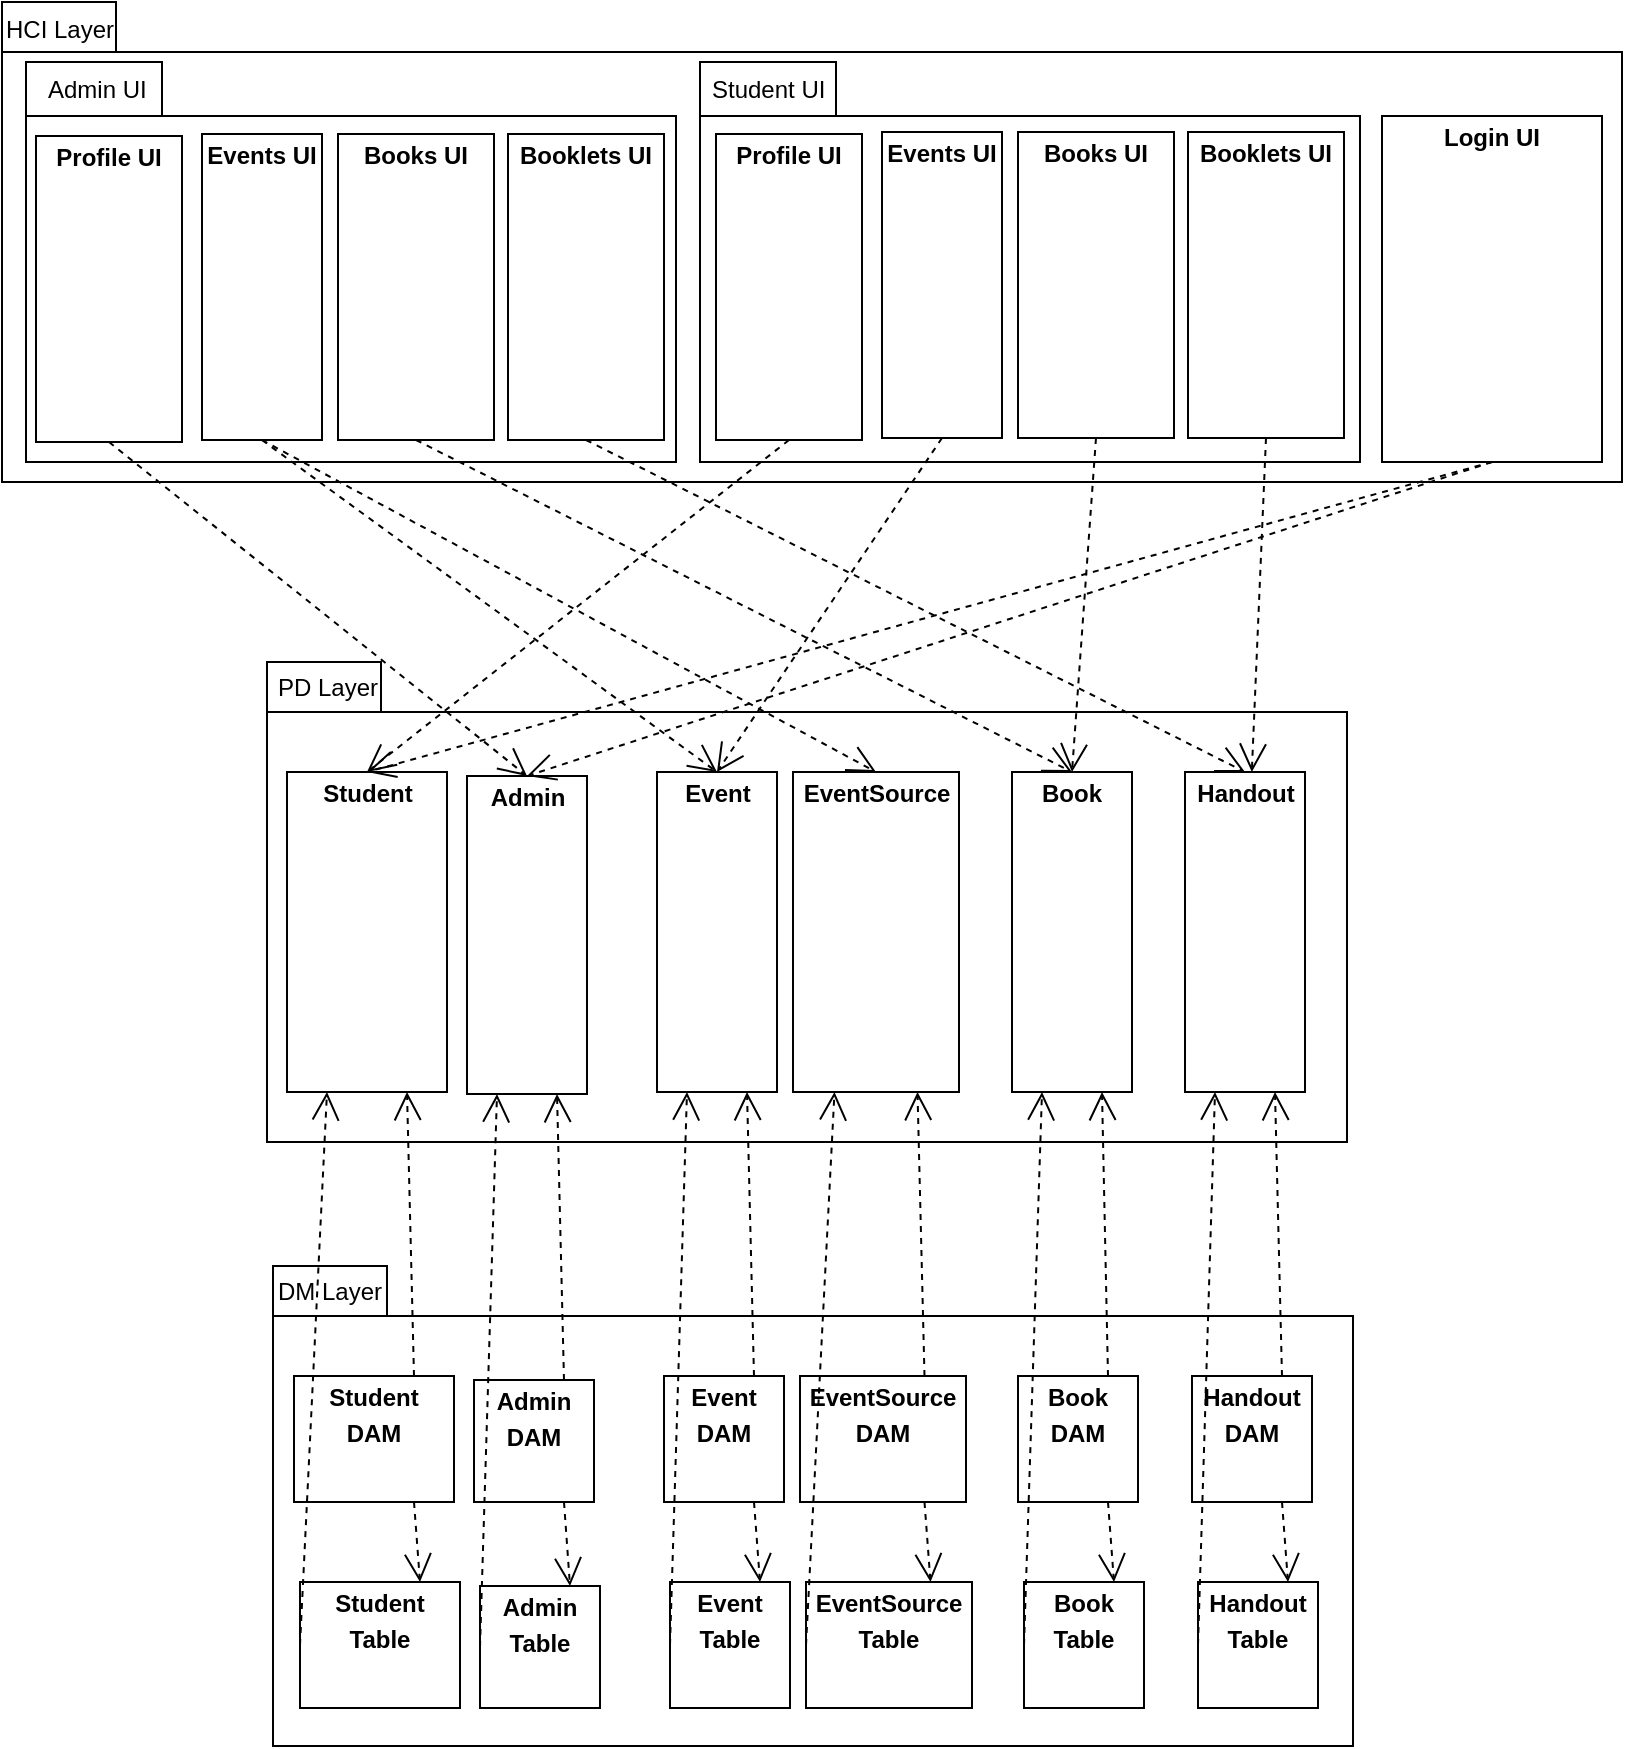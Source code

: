 <mxfile version="10.8.9" type="github"><diagram id="aiDPu9-GnJNscozK1WnX" name="Page-1"><mxGraphModel dx="887" dy="549" grid="1" gridSize="10" guides="1" tooltips="1" connect="1" arrows="1" fold="1" page="1" pageScale="1" pageWidth="827" pageHeight="1169" math="0" shadow="0"><root><mxCell id="0"/><mxCell id="1" parent="0"/><mxCell id="nNwG5wAP5qQQhcy-WpPR-1" value="" style="shape=folder;fontStyle=1;spacingTop=10;tabWidth=57;tabHeight=25;tabPosition=left;html=1;" parent="1" vertex="1"><mxGeometry x="10" y="70" width="810" height="240" as="geometry"/></mxCell><mxCell id="nNwG5wAP5qQQhcy-WpPR-2" value="HCI Layer" style="text;html=1;" parent="1" vertex="1"><mxGeometry x="10" y="70" width="80" height="30" as="geometry"/></mxCell><mxCell id="nNwG5wAP5qQQhcy-WpPR-3" value="" style="shape=folder;fontStyle=1;spacingTop=10;tabWidth=68;tabHeight=27;tabPosition=left;html=1;" parent="1" vertex="1"><mxGeometry x="22" y="100" width="325" height="200" as="geometry"/></mxCell><mxCell id="nNwG5wAP5qQQhcy-WpPR-4" value="Admin UI" style="text;html=1;" parent="1" vertex="1"><mxGeometry x="31" y="100" width="70" height="30" as="geometry"/></mxCell><mxCell id="nNwG5wAP5qQQhcy-WpPR-5" value="" style="shape=folder;fontStyle=1;spacingTop=10;tabWidth=68;tabHeight=27;tabPosition=left;html=1;" parent="1" vertex="1"><mxGeometry x="359" y="100" width="330" height="200" as="geometry"/></mxCell><mxCell id="nNwG5wAP5qQQhcy-WpPR-6" value="Student UI" style="text;html=1;" parent="1" vertex="1"><mxGeometry x="363" y="100" width="70" height="30" as="geometry"/></mxCell><mxCell id="aJyH7VfGCh503PadR-Y3-6" value="&lt;p style=&quot;margin: 0px ; margin-top: 4px ; text-align: center&quot;&gt;&lt;b&gt;Login UI&lt;/b&gt;&lt;/p&gt;" style="verticalAlign=top;align=left;overflow=fill;fontSize=12;fontFamily=Helvetica;html=1;" vertex="1" parent="1"><mxGeometry x="700" y="127" width="110" height="173" as="geometry"/></mxCell><mxCell id="aJyH7VfGCh503PadR-Y3-10" value="&lt;p style=&quot;margin: 0px ; margin-top: 4px ; text-align: center&quot;&gt;&lt;b&gt;Profile UI&lt;/b&gt;&lt;/p&gt;" style="verticalAlign=top;align=left;overflow=fill;fontSize=12;fontFamily=Helvetica;html=1;" vertex="1" parent="1"><mxGeometry x="27" y="137" width="73" height="153" as="geometry"/></mxCell><mxCell id="aJyH7VfGCh503PadR-Y3-12" value="&lt;p style=&quot;margin: 0px ; margin-top: 4px ; text-align: center&quot;&gt;&lt;b&gt;Events UI&lt;/b&gt;&lt;/p&gt;" style="verticalAlign=top;align=left;overflow=fill;fontSize=12;fontFamily=Helvetica;html=1;" vertex="1" parent="1"><mxGeometry x="110" y="136" width="60" height="153" as="geometry"/></mxCell><mxCell id="aJyH7VfGCh503PadR-Y3-13" value="&lt;p style=&quot;margin: 0px ; margin-top: 4px ; text-align: center&quot;&gt;&lt;b&gt;Books UI&lt;/b&gt;&lt;/p&gt;" style="verticalAlign=top;align=left;overflow=fill;fontSize=12;fontFamily=Helvetica;html=1;" vertex="1" parent="1"><mxGeometry x="178" y="136" width="78" height="153" as="geometry"/></mxCell><mxCell id="aJyH7VfGCh503PadR-Y3-14" value="&lt;p style=&quot;margin: 0px ; margin-top: 4px ; text-align: center&quot;&gt;&lt;b&gt;Booklets UI&lt;/b&gt;&lt;/p&gt;" style="verticalAlign=top;align=left;overflow=fill;fontSize=12;fontFamily=Helvetica;html=1;" vertex="1" parent="1"><mxGeometry x="263" y="136" width="78" height="153" as="geometry"/></mxCell><mxCell id="aJyH7VfGCh503PadR-Y3-15" value="&lt;p style=&quot;margin: 0px ; margin-top: 4px ; text-align: center&quot;&gt;&lt;b&gt;Profile UI&lt;/b&gt;&lt;/p&gt;" style="verticalAlign=top;align=left;overflow=fill;fontSize=12;fontFamily=Helvetica;html=1;" vertex="1" parent="1"><mxGeometry x="367" y="136" width="73" height="153" as="geometry"/></mxCell><mxCell id="aJyH7VfGCh503PadR-Y3-16" value="&lt;p style=&quot;margin: 0px ; margin-top: 4px ; text-align: center&quot;&gt;&lt;b&gt;Events UI&lt;/b&gt;&lt;/p&gt;" style="verticalAlign=top;align=left;overflow=fill;fontSize=12;fontFamily=Helvetica;html=1;" vertex="1" parent="1"><mxGeometry x="450" y="135" width="60" height="153" as="geometry"/></mxCell><mxCell id="aJyH7VfGCh503PadR-Y3-17" value="&lt;p style=&quot;margin: 0px ; margin-top: 4px ; text-align: center&quot;&gt;&lt;b&gt;Books UI&lt;/b&gt;&lt;/p&gt;" style="verticalAlign=top;align=left;overflow=fill;fontSize=12;fontFamily=Helvetica;html=1;" vertex="1" parent="1"><mxGeometry x="518" y="135" width="78" height="153" as="geometry"/></mxCell><mxCell id="aJyH7VfGCh503PadR-Y3-18" value="&lt;p style=&quot;margin: 0px ; margin-top: 4px ; text-align: center&quot;&gt;&lt;b&gt;Booklets UI&lt;/b&gt;&lt;/p&gt;" style="verticalAlign=top;align=left;overflow=fill;fontSize=12;fontFamily=Helvetica;html=1;" vertex="1" parent="1"><mxGeometry x="603" y="135" width="78" height="153" as="geometry"/></mxCell><mxCell id="aJyH7VfGCh503PadR-Y3-19" value="" style="shape=folder;fontStyle=1;spacingTop=10;tabWidth=57;tabHeight=25;tabPosition=left;html=1;" vertex="1" parent="1"><mxGeometry x="142.5" y="400" width="540" height="240" as="geometry"/></mxCell><mxCell id="aJyH7VfGCh503PadR-Y3-20" value="PD Layer" style="text;html=1;resizable=0;points=[];autosize=1;align=left;verticalAlign=top;spacingTop=-4;" vertex="1" parent="1"><mxGeometry x="145.5" y="402.5" width="70" height="20" as="geometry"/></mxCell><mxCell id="aJyH7VfGCh503PadR-Y3-24" value="&lt;p style=&quot;margin: 0px ; margin-top: 4px ; text-align: center&quot;&gt;&lt;b&gt;Student&lt;/b&gt;&lt;/p&gt;" style="verticalAlign=top;align=left;overflow=fill;fontSize=12;fontFamily=Helvetica;html=1;" vertex="1" parent="1"><mxGeometry x="152.5" y="455" width="80" height="160" as="geometry"/></mxCell><mxCell id="aJyH7VfGCh503PadR-Y3-25" value="&lt;p style=&quot;margin: 0px ; margin-top: 4px ; text-align: center&quot;&gt;&lt;b&gt;Admin&lt;/b&gt;&lt;/p&gt;" style="verticalAlign=top;align=left;overflow=fill;fontSize=12;fontFamily=Helvetica;html=1;" vertex="1" parent="1"><mxGeometry x="242.5" y="457" width="60" height="159" as="geometry"/></mxCell><mxCell id="aJyH7VfGCh503PadR-Y3-32" value="&lt;p style=&quot;margin: 0px ; margin-top: 4px ; text-align: center&quot;&gt;&lt;b&gt;Event&lt;/b&gt;&lt;/p&gt;" style="verticalAlign=top;align=left;overflow=fill;fontSize=12;fontFamily=Helvetica;html=1;" vertex="1" parent="1"><mxGeometry x="337.5" y="455" width="60" height="160" as="geometry"/></mxCell><mxCell id="aJyH7VfGCh503PadR-Y3-33" value="&lt;p style=&quot;margin: 0px ; margin-top: 4px ; text-align: center&quot;&gt;&lt;b&gt;EventSource&lt;/b&gt;&lt;/p&gt;" style="verticalAlign=top;align=left;overflow=fill;fontSize=12;fontFamily=Helvetica;html=1;" vertex="1" parent="1"><mxGeometry x="405.5" y="455" width="83" height="160" as="geometry"/></mxCell><mxCell id="aJyH7VfGCh503PadR-Y3-34" value="&lt;p style=&quot;margin: 0px ; margin-top: 4px ; text-align: center&quot;&gt;&lt;b&gt;Book&lt;/b&gt;&lt;/p&gt;" style="verticalAlign=top;align=left;overflow=fill;fontSize=12;fontFamily=Helvetica;html=1;" vertex="1" parent="1"><mxGeometry x="515" y="455" width="60" height="160" as="geometry"/></mxCell><mxCell id="aJyH7VfGCh503PadR-Y3-35" value="&lt;p style=&quot;margin: 0px ; margin-top: 4px ; text-align: center&quot;&gt;&lt;b&gt;Handout&lt;/b&gt;&lt;/p&gt;" style="verticalAlign=top;align=left;overflow=fill;fontSize=12;fontFamily=Helvetica;html=1;" vertex="1" parent="1"><mxGeometry x="601.5" y="455" width="60" height="160" as="geometry"/></mxCell><mxCell id="aJyH7VfGCh503PadR-Y3-36" value="" style="shape=folder;fontStyle=1;spacingTop=10;tabWidth=57;tabHeight=25;tabPosition=left;html=1;" vertex="1" parent="1"><mxGeometry x="145.5" y="702" width="540" height="240" as="geometry"/></mxCell><mxCell id="aJyH7VfGCh503PadR-Y3-37" value="DM Layer" style="text;html=1;resizable=0;points=[];autosize=1;align=left;verticalAlign=top;spacingTop=-4;" vertex="1" parent="1"><mxGeometry x="146" y="704.5" width="70" height="20" as="geometry"/></mxCell><mxCell id="aJyH7VfGCh503PadR-Y3-38" value="&lt;p style=&quot;margin: 0px ; margin-top: 4px ; text-align: center&quot;&gt;&lt;b&gt;Student&lt;/b&gt;&lt;/p&gt;&lt;p style=&quot;margin: 0px ; margin-top: 4px ; text-align: center&quot;&gt;&lt;b&gt;DAM&lt;/b&gt;&lt;/p&gt;" style="verticalAlign=top;align=left;overflow=fill;fontSize=12;fontFamily=Helvetica;html=1;" vertex="1" parent="1"><mxGeometry x="156" y="757" width="80" height="63" as="geometry"/></mxCell><mxCell id="aJyH7VfGCh503PadR-Y3-39" value="&lt;p style=&quot;margin: 0px ; margin-top: 4px ; text-align: center&quot;&gt;&lt;b&gt;Admin&lt;/b&gt;&lt;/p&gt;&lt;p style=&quot;margin: 0px ; margin-top: 4px ; text-align: center&quot;&gt;&lt;b&gt;DAM&lt;/b&gt;&lt;/p&gt;" style="verticalAlign=top;align=left;overflow=fill;fontSize=12;fontFamily=Helvetica;html=1;" vertex="1" parent="1"><mxGeometry x="246" y="759" width="60" height="61" as="geometry"/></mxCell><mxCell id="aJyH7VfGCh503PadR-Y3-40" value="&lt;p style=&quot;margin: 0px ; margin-top: 4px ; text-align: center&quot;&gt;&lt;b&gt;Event&lt;/b&gt;&lt;/p&gt;&lt;p style=&quot;margin: 0px ; margin-top: 4px ; text-align: center&quot;&gt;&lt;b&gt;DAM&lt;/b&gt;&lt;/p&gt;" style="verticalAlign=top;align=left;overflow=fill;fontSize=12;fontFamily=Helvetica;html=1;" vertex="1" parent="1"><mxGeometry x="341" y="757" width="60" height="63" as="geometry"/></mxCell><mxCell id="aJyH7VfGCh503PadR-Y3-41" value="&lt;p style=&quot;margin: 0px ; margin-top: 4px ; text-align: center&quot;&gt;&lt;b&gt;EventSource&lt;/b&gt;&lt;/p&gt;&lt;p style=&quot;margin: 0px ; margin-top: 4px ; text-align: center&quot;&gt;&lt;b&gt;DAM&lt;/b&gt;&lt;/p&gt;" style="verticalAlign=top;align=left;overflow=fill;fontSize=12;fontFamily=Helvetica;html=1;" vertex="1" parent="1"><mxGeometry x="409" y="757" width="83" height="63" as="geometry"/></mxCell><mxCell id="aJyH7VfGCh503PadR-Y3-42" value="&lt;p style=&quot;margin: 0px ; margin-top: 4px ; text-align: center&quot;&gt;&lt;b&gt;Book&lt;/b&gt;&lt;/p&gt;&lt;p style=&quot;margin: 0px ; margin-top: 4px ; text-align: center&quot;&gt;&lt;b&gt;DAM&lt;/b&gt;&lt;/p&gt;" style="verticalAlign=top;align=left;overflow=fill;fontSize=12;fontFamily=Helvetica;html=1;" vertex="1" parent="1"><mxGeometry x="518" y="757" width="60" height="63" as="geometry"/></mxCell><mxCell id="aJyH7VfGCh503PadR-Y3-43" value="&lt;p style=&quot;margin: 0px ; margin-top: 4px ; text-align: center&quot;&gt;&lt;b&gt;Handout&lt;/b&gt;&lt;/p&gt;&lt;p style=&quot;margin: 0px ; margin-top: 4px ; text-align: center&quot;&gt;&lt;b&gt;DAM&lt;/b&gt;&lt;/p&gt;" style="verticalAlign=top;align=left;overflow=fill;fontSize=12;fontFamily=Helvetica;html=1;" vertex="1" parent="1"><mxGeometry x="605" y="757" width="60" height="63" as="geometry"/></mxCell><mxCell id="aJyH7VfGCh503PadR-Y3-44" value="&lt;p style=&quot;margin: 0px ; margin-top: 4px ; text-align: center&quot;&gt;&lt;b&gt;Student&lt;/b&gt;&lt;/p&gt;&lt;p style=&quot;margin: 0px ; margin-top: 4px ; text-align: center&quot;&gt;&lt;b&gt;Table&lt;/b&gt;&lt;/p&gt;" style="verticalAlign=top;align=left;overflow=fill;fontSize=12;fontFamily=Helvetica;html=1;" vertex="1" parent="1"><mxGeometry x="159" y="860" width="80" height="63" as="geometry"/></mxCell><mxCell id="aJyH7VfGCh503PadR-Y3-45" value="&lt;p style=&quot;margin: 0px ; margin-top: 4px ; text-align: center&quot;&gt;&lt;b&gt;Admin&lt;/b&gt;&lt;/p&gt;&lt;p style=&quot;margin: 0px ; margin-top: 4px ; text-align: center&quot;&gt;&lt;b&gt;Table&lt;/b&gt;&lt;/p&gt;" style="verticalAlign=top;align=left;overflow=fill;fontSize=12;fontFamily=Helvetica;html=1;" vertex="1" parent="1"><mxGeometry x="249" y="862" width="60" height="61" as="geometry"/></mxCell><mxCell id="aJyH7VfGCh503PadR-Y3-46" value="&lt;p style=&quot;margin: 0px ; margin-top: 4px ; text-align: center&quot;&gt;&lt;b&gt;Event&lt;/b&gt;&lt;/p&gt;&lt;p style=&quot;margin: 0px ; margin-top: 4px ; text-align: center&quot;&gt;&lt;b&gt;Table&lt;/b&gt;&lt;/p&gt;" style="verticalAlign=top;align=left;overflow=fill;fontSize=12;fontFamily=Helvetica;html=1;" vertex="1" parent="1"><mxGeometry x="344" y="860" width="60" height="63" as="geometry"/></mxCell><mxCell id="aJyH7VfGCh503PadR-Y3-47" value="&lt;p style=&quot;margin: 0px ; margin-top: 4px ; text-align: center&quot;&gt;&lt;b&gt;EventSource&lt;/b&gt;&lt;/p&gt;&lt;p style=&quot;margin: 0px ; margin-top: 4px ; text-align: center&quot;&gt;&lt;b&gt;Table&lt;/b&gt;&lt;/p&gt;" style="verticalAlign=top;align=left;overflow=fill;fontSize=12;fontFamily=Helvetica;html=1;" vertex="1" parent="1"><mxGeometry x="412" y="860" width="83" height="63" as="geometry"/></mxCell><mxCell id="aJyH7VfGCh503PadR-Y3-48" value="&lt;p style=&quot;margin: 0px ; margin-top: 4px ; text-align: center&quot;&gt;&lt;b&gt;Book&lt;/b&gt;&lt;/p&gt;&lt;p style=&quot;margin: 0px ; margin-top: 4px ; text-align: center&quot;&gt;&lt;b&gt;Table&lt;/b&gt;&lt;/p&gt;" style="verticalAlign=top;align=left;overflow=fill;fontSize=12;fontFamily=Helvetica;html=1;" vertex="1" parent="1"><mxGeometry x="521" y="860" width="60" height="63" as="geometry"/></mxCell><mxCell id="aJyH7VfGCh503PadR-Y3-49" value="&lt;p style=&quot;margin: 0px ; margin-top: 4px ; text-align: center&quot;&gt;&lt;b&gt;Handout&lt;/b&gt;&lt;/p&gt;&lt;p style=&quot;margin: 0px ; margin-top: 4px ; text-align: center&quot;&gt;&lt;b&gt;Table&lt;/b&gt;&lt;/p&gt;" style="verticalAlign=top;align=left;overflow=fill;fontSize=12;fontFamily=Helvetica;html=1;" vertex="1" parent="1"><mxGeometry x="608" y="860" width="60" height="63" as="geometry"/></mxCell><mxCell id="aJyH7VfGCh503PadR-Y3-51" value="" style="endArrow=open;endSize=12;dashed=1;html=1;exitX=0.5;exitY=1;exitDx=0;exitDy=0;entryX=0.5;entryY=0;entryDx=0;entryDy=0;" edge="1" parent="1" source="aJyH7VfGCh503PadR-Y3-10" target="aJyH7VfGCh503PadR-Y3-25"><mxGeometry width="160" relative="1" as="geometry"><mxPoint x="243.5" y="380" as="sourcePoint"/><mxPoint x="403.5" y="380" as="targetPoint"/></mxGeometry></mxCell><mxCell id="aJyH7VfGCh503PadR-Y3-52" value="" style="endArrow=open;endSize=12;dashed=1;html=1;exitX=0.5;exitY=1;exitDx=0;exitDy=0;entryX=0.5;entryY=0;entryDx=0;entryDy=0;" edge="1" parent="1" source="aJyH7VfGCh503PadR-Y3-12" target="aJyH7VfGCh503PadR-Y3-32"><mxGeometry width="160" relative="1" as="geometry"><mxPoint x="270" y="350" as="sourcePoint"/><mxPoint x="430" y="350" as="targetPoint"/></mxGeometry></mxCell><mxCell id="aJyH7VfGCh503PadR-Y3-53" value="" style="endArrow=open;endSize=12;dashed=1;html=1;exitX=0.5;exitY=1;exitDx=0;exitDy=0;entryX=0.5;entryY=0;entryDx=0;entryDy=0;" edge="1" parent="1" source="aJyH7VfGCh503PadR-Y3-12" target="aJyH7VfGCh503PadR-Y3-33"><mxGeometry width="160" relative="1" as="geometry"><mxPoint x="340" y="360" as="sourcePoint"/><mxPoint x="500" y="360" as="targetPoint"/></mxGeometry></mxCell><mxCell id="aJyH7VfGCh503PadR-Y3-54" value="" style="endArrow=open;endSize=12;dashed=1;html=1;exitX=0.5;exitY=1;exitDx=0;exitDy=0;entryX=0.5;entryY=0;entryDx=0;entryDy=0;" edge="1" parent="1" source="aJyH7VfGCh503PadR-Y3-13" target="aJyH7VfGCh503PadR-Y3-34"><mxGeometry width="160" relative="1" as="geometry"><mxPoint x="410" y="360" as="sourcePoint"/><mxPoint x="570" y="360" as="targetPoint"/></mxGeometry></mxCell><mxCell id="aJyH7VfGCh503PadR-Y3-55" value="" style="endArrow=open;endSize=12;dashed=1;html=1;exitX=0.5;exitY=1;exitDx=0;exitDy=0;entryX=0.5;entryY=0;entryDx=0;entryDy=0;" edge="1" parent="1" source="aJyH7VfGCh503PadR-Y3-14" target="aJyH7VfGCh503PadR-Y3-35"><mxGeometry width="160" relative="1" as="geometry"><mxPoint x="500" y="370" as="sourcePoint"/><mxPoint x="660" y="370" as="targetPoint"/></mxGeometry></mxCell><mxCell id="aJyH7VfGCh503PadR-Y3-56" value="" style="endArrow=open;endSize=12;dashed=1;html=1;exitX=0.5;exitY=1;exitDx=0;exitDy=0;entryX=0.5;entryY=0;entryDx=0;entryDy=0;" edge="1" parent="1" source="aJyH7VfGCh503PadR-Y3-15" target="aJyH7VfGCh503PadR-Y3-24"><mxGeometry width="160" relative="1" as="geometry"><mxPoint x="530" y="360" as="sourcePoint"/><mxPoint x="690" y="360" as="targetPoint"/></mxGeometry></mxCell><mxCell id="aJyH7VfGCh503PadR-Y3-57" value="" style="endArrow=open;endSize=12;dashed=1;html=1;exitX=0.5;exitY=1;exitDx=0;exitDy=0;entryX=0.5;entryY=0;entryDx=0;entryDy=0;" edge="1" parent="1" source="aJyH7VfGCh503PadR-Y3-16" target="aJyH7VfGCh503PadR-Y3-32"><mxGeometry width="160" relative="1" as="geometry"><mxPoint x="510" y="340" as="sourcePoint"/><mxPoint x="670" y="340" as="targetPoint"/></mxGeometry></mxCell><mxCell id="aJyH7VfGCh503PadR-Y3-58" value="" style="endArrow=open;endSize=12;dashed=1;html=1;exitX=0.5;exitY=1;exitDx=0;exitDy=0;entryX=0.5;entryY=0;entryDx=0;entryDy=0;" edge="1" parent="1" source="aJyH7VfGCh503PadR-Y3-17" target="aJyH7VfGCh503PadR-Y3-34"><mxGeometry width="160" relative="1" as="geometry"><mxPoint x="580" y="360" as="sourcePoint"/><mxPoint x="740" y="360" as="targetPoint"/></mxGeometry></mxCell><mxCell id="aJyH7VfGCh503PadR-Y3-59" value="" style="endArrow=open;endSize=12;dashed=1;html=1;exitX=0.5;exitY=1;exitDx=0;exitDy=0;" edge="1" parent="1" source="aJyH7VfGCh503PadR-Y3-18" target="aJyH7VfGCh503PadR-Y3-35"><mxGeometry width="160" relative="1" as="geometry"><mxPoint x="640" y="360" as="sourcePoint"/><mxPoint x="800" y="360" as="targetPoint"/></mxGeometry></mxCell><mxCell id="aJyH7VfGCh503PadR-Y3-60" value="" style="endArrow=open;endSize=12;dashed=1;html=1;exitX=0.5;exitY=1;exitDx=0;exitDy=0;entryX=0.5;entryY=0;entryDx=0;entryDy=0;" edge="1" parent="1" source="aJyH7VfGCh503PadR-Y3-6" target="aJyH7VfGCh503PadR-Y3-24"><mxGeometry width="160" relative="1" as="geometry"><mxPoint x="720" y="360" as="sourcePoint"/><mxPoint x="880" y="360" as="targetPoint"/></mxGeometry></mxCell><mxCell id="aJyH7VfGCh503PadR-Y3-61" value="" style="endArrow=open;endSize=12;dashed=1;html=1;exitX=0.5;exitY=1;exitDx=0;exitDy=0;entryX=0.5;entryY=0;entryDx=0;entryDy=0;" edge="1" parent="1" source="aJyH7VfGCh503PadR-Y3-6" target="aJyH7VfGCh503PadR-Y3-25"><mxGeometry width="160" relative="1" as="geometry"><mxPoint x="690" y="390" as="sourcePoint"/><mxPoint x="850" y="390" as="targetPoint"/></mxGeometry></mxCell><mxCell id="aJyH7VfGCh503PadR-Y3-62" value="" style="endArrow=open;endSize=12;dashed=1;html=1;exitX=0.75;exitY=0;exitDx=0;exitDy=0;entryX=0.75;entryY=1;entryDx=0;entryDy=0;" edge="1" parent="1" source="aJyH7VfGCh503PadR-Y3-38" target="aJyH7VfGCh503PadR-Y3-24"><mxGeometry width="160" relative="1" as="geometry"><mxPoint x="290" y="690" as="sourcePoint"/><mxPoint x="450" y="690" as="targetPoint"/></mxGeometry></mxCell><mxCell id="aJyH7VfGCh503PadR-Y3-63" value="&lt;br&gt;&lt;br&gt;" style="endArrow=open;endSize=12;dashed=1;html=1;exitX=0;exitY=0.5;exitDx=0;exitDy=0;entryX=0.25;entryY=1;entryDx=0;entryDy=0;" edge="1" parent="1" source="aJyH7VfGCh503PadR-Y3-44" target="aJyH7VfGCh503PadR-Y3-24"><mxGeometry width="160" relative="1" as="geometry"><mxPoint x="50" y="870" as="sourcePoint"/><mxPoint x="210" y="870" as="targetPoint"/></mxGeometry></mxCell><mxCell id="aJyH7VfGCh503PadR-Y3-66" value="" style="endArrow=open;endSize=12;dashed=1;html=1;exitX=0.75;exitY=0;exitDx=0;exitDy=0;entryX=0.75;entryY=1;entryDx=0;entryDy=0;" edge="1" parent="1" source="aJyH7VfGCh503PadR-Y3-39" target="aJyH7VfGCh503PadR-Y3-25"><mxGeometry width="160" relative="1" as="geometry"><mxPoint x="50" y="860" as="sourcePoint"/><mxPoint x="210" y="860" as="targetPoint"/></mxGeometry></mxCell><mxCell id="aJyH7VfGCh503PadR-Y3-67" value="&lt;br&gt;&lt;br&gt;" style="endArrow=open;endSize=12;dashed=1;html=1;exitX=0;exitY=0.5;exitDx=0;exitDy=0;entryX=0.25;entryY=1;entryDx=0;entryDy=0;" edge="1" parent="1" source="aJyH7VfGCh503PadR-Y3-45" target="aJyH7VfGCh503PadR-Y3-25"><mxGeometry width="160" relative="1" as="geometry"><mxPoint x="40" y="880" as="sourcePoint"/><mxPoint x="200" y="880" as="targetPoint"/></mxGeometry></mxCell><mxCell id="aJyH7VfGCh503PadR-Y3-68" value="" style="endArrow=open;endSize=12;dashed=1;html=1;exitX=0.75;exitY=0;exitDx=0;exitDy=0;entryX=0.75;entryY=1;entryDx=0;entryDy=0;" edge="1" parent="1" source="aJyH7VfGCh503PadR-Y3-40" target="aJyH7VfGCh503PadR-Y3-32"><mxGeometry width="160" relative="1" as="geometry"><mxPoint x="360" y="700" as="sourcePoint"/><mxPoint x="520" y="700" as="targetPoint"/></mxGeometry></mxCell><mxCell id="aJyH7VfGCh503PadR-Y3-70" value="" style="endArrow=open;endSize=12;dashed=1;html=1;exitX=0.75;exitY=1;exitDx=0;exitDy=0;entryX=0.75;entryY=0;entryDx=0;entryDy=0;" edge="1" parent="1" source="aJyH7VfGCh503PadR-Y3-38" target="aJyH7VfGCh503PadR-Y3-44"><mxGeometry width="160" relative="1" as="geometry"><mxPoint x="90" y="840" as="sourcePoint"/><mxPoint x="250" y="840" as="targetPoint"/></mxGeometry></mxCell><mxCell id="aJyH7VfGCh503PadR-Y3-71" value="" style="endArrow=open;endSize=12;dashed=1;html=1;exitX=0.75;exitY=1;exitDx=0;exitDy=0;entryX=0.75;entryY=0;entryDx=0;entryDy=0;" edge="1" parent="1" source="aJyH7VfGCh503PadR-Y3-39" target="aJyH7VfGCh503PadR-Y3-45"><mxGeometry width="160" relative="1" as="geometry"><mxPoint x="226.529" y="830.412" as="sourcePoint"/><mxPoint x="228.882" y="870.412" as="targetPoint"/></mxGeometry></mxCell><mxCell id="aJyH7VfGCh503PadR-Y3-72" value="" style="endArrow=open;endSize=12;dashed=1;html=1;exitX=0.75;exitY=1;exitDx=0;exitDy=0;entryX=0.75;entryY=0;entryDx=0;entryDy=0;" edge="1" parent="1" source="aJyH7VfGCh503PadR-Y3-40" target="aJyH7VfGCh503PadR-Y3-46"><mxGeometry width="160" relative="1" as="geometry"><mxPoint x="236.529" y="840.412" as="sourcePoint"/><mxPoint x="238.882" y="880.412" as="targetPoint"/></mxGeometry></mxCell><mxCell id="aJyH7VfGCh503PadR-Y3-73" value="" style="endArrow=open;endSize=12;dashed=1;html=1;exitX=0.75;exitY=1;exitDx=0;exitDy=0;entryX=0.75;entryY=0;entryDx=0;entryDy=0;" edge="1" parent="1" source="aJyH7VfGCh503PadR-Y3-41" target="aJyH7VfGCh503PadR-Y3-47"><mxGeometry width="160" relative="1" as="geometry"><mxPoint x="246.529" y="850.412" as="sourcePoint"/><mxPoint x="248.882" y="890.412" as="targetPoint"/></mxGeometry></mxCell><mxCell id="aJyH7VfGCh503PadR-Y3-74" value="" style="endArrow=open;endSize=12;dashed=1;html=1;exitX=0.75;exitY=1;exitDx=0;exitDy=0;entryX=0.75;entryY=0;entryDx=0;entryDy=0;" edge="1" parent="1" source="aJyH7VfGCh503PadR-Y3-42" target="aJyH7VfGCh503PadR-Y3-48"><mxGeometry width="160" relative="1" as="geometry"><mxPoint x="256.529" y="860.412" as="sourcePoint"/><mxPoint x="258.882" y="900.412" as="targetPoint"/></mxGeometry></mxCell><mxCell id="aJyH7VfGCh503PadR-Y3-75" value="" style="endArrow=open;endSize=12;dashed=1;html=1;exitX=0.75;exitY=1;exitDx=0;exitDy=0;entryX=0.75;entryY=0;entryDx=0;entryDy=0;" edge="1" parent="1" source="aJyH7VfGCh503PadR-Y3-43" target="aJyH7VfGCh503PadR-Y3-49"><mxGeometry width="160" relative="1" as="geometry"><mxPoint x="266.529" y="870.412" as="sourcePoint"/><mxPoint x="268.882" y="910.412" as="targetPoint"/></mxGeometry></mxCell><mxCell id="aJyH7VfGCh503PadR-Y3-76" value="&lt;br&gt;&lt;br&gt;" style="endArrow=open;endSize=12;dashed=1;html=1;exitX=0;exitY=0.5;exitDx=0;exitDy=0;entryX=0.25;entryY=1;entryDx=0;entryDy=0;" edge="1" parent="1" source="aJyH7VfGCh503PadR-Y3-46" target="aJyH7VfGCh503PadR-Y3-32"><mxGeometry width="160" relative="1" as="geometry"><mxPoint x="259.471" y="902.176" as="sourcePoint"/><mxPoint x="267.706" y="625.706" as="targetPoint"/></mxGeometry></mxCell><mxCell id="aJyH7VfGCh503PadR-Y3-77" value="&lt;br&gt;&lt;br&gt;" style="endArrow=open;endSize=12;dashed=1;html=1;exitX=0;exitY=0.5;exitDx=0;exitDy=0;entryX=0.25;entryY=1;entryDx=0;entryDy=0;" edge="1" parent="1" source="aJyH7VfGCh503PadR-Y3-47" target="aJyH7VfGCh503PadR-Y3-33"><mxGeometry width="160" relative="1" as="geometry"><mxPoint x="269.471" y="912.176" as="sourcePoint"/><mxPoint x="277.706" y="635.706" as="targetPoint"/></mxGeometry></mxCell><mxCell id="aJyH7VfGCh503PadR-Y3-78" value="&lt;br&gt;&lt;br&gt;" style="endArrow=open;endSize=12;dashed=1;html=1;exitX=0;exitY=0.5;exitDx=0;exitDy=0;entryX=0.25;entryY=1;entryDx=0;entryDy=0;" edge="1" parent="1" source="aJyH7VfGCh503PadR-Y3-48" target="aJyH7VfGCh503PadR-Y3-34"><mxGeometry width="160" relative="1" as="geometry"><mxPoint x="279.471" y="922.176" as="sourcePoint"/><mxPoint x="287.706" y="645.706" as="targetPoint"/></mxGeometry></mxCell><mxCell id="aJyH7VfGCh503PadR-Y3-79" value="&lt;br&gt;&lt;br&gt;" style="endArrow=open;endSize=12;dashed=1;html=1;exitX=0;exitY=0.5;exitDx=0;exitDy=0;entryX=0.25;entryY=1;entryDx=0;entryDy=0;" edge="1" parent="1" source="aJyH7VfGCh503PadR-Y3-49" target="aJyH7VfGCh503PadR-Y3-35"><mxGeometry width="160" relative="1" as="geometry"><mxPoint x="531.235" y="901" as="sourcePoint"/><mxPoint x="539.471" y="624.529" as="targetPoint"/></mxGeometry></mxCell><mxCell id="aJyH7VfGCh503PadR-Y3-80" value="" style="endArrow=open;endSize=12;dashed=1;html=1;exitX=0.75;exitY=0;exitDx=0;exitDy=0;entryX=0.75;entryY=1;entryDx=0;entryDy=0;" edge="1" parent="1" source="aJyH7VfGCh503PadR-Y3-41" target="aJyH7VfGCh503PadR-Y3-33"><mxGeometry width="160" relative="1" as="geometry"><mxPoint x="395.941" y="766.882" as="sourcePoint"/><mxPoint x="392.412" y="624.529" as="targetPoint"/></mxGeometry></mxCell><mxCell id="aJyH7VfGCh503PadR-Y3-81" value="" style="endArrow=open;endSize=12;dashed=1;html=1;exitX=0.75;exitY=0;exitDx=0;exitDy=0;entryX=0.75;entryY=1;entryDx=0;entryDy=0;" edge="1" parent="1" source="aJyH7VfGCh503PadR-Y3-42" target="aJyH7VfGCh503PadR-Y3-34"><mxGeometry width="160" relative="1" as="geometry"><mxPoint x="405.941" y="776.882" as="sourcePoint"/><mxPoint x="402.412" y="634.529" as="targetPoint"/></mxGeometry></mxCell><mxCell id="aJyH7VfGCh503PadR-Y3-82" value="" style="endArrow=open;endSize=12;dashed=1;html=1;exitX=0.75;exitY=0;exitDx=0;exitDy=0;entryX=0.75;entryY=1;entryDx=0;entryDy=0;" edge="1" parent="1" source="aJyH7VfGCh503PadR-Y3-43" target="aJyH7VfGCh503PadR-Y3-35"><mxGeometry width="160" relative="1" as="geometry"><mxPoint x="573.588" y="766.882" as="sourcePoint"/><mxPoint x="570.059" y="624.529" as="targetPoint"/></mxGeometry></mxCell></root></mxGraphModel></diagram></mxfile>